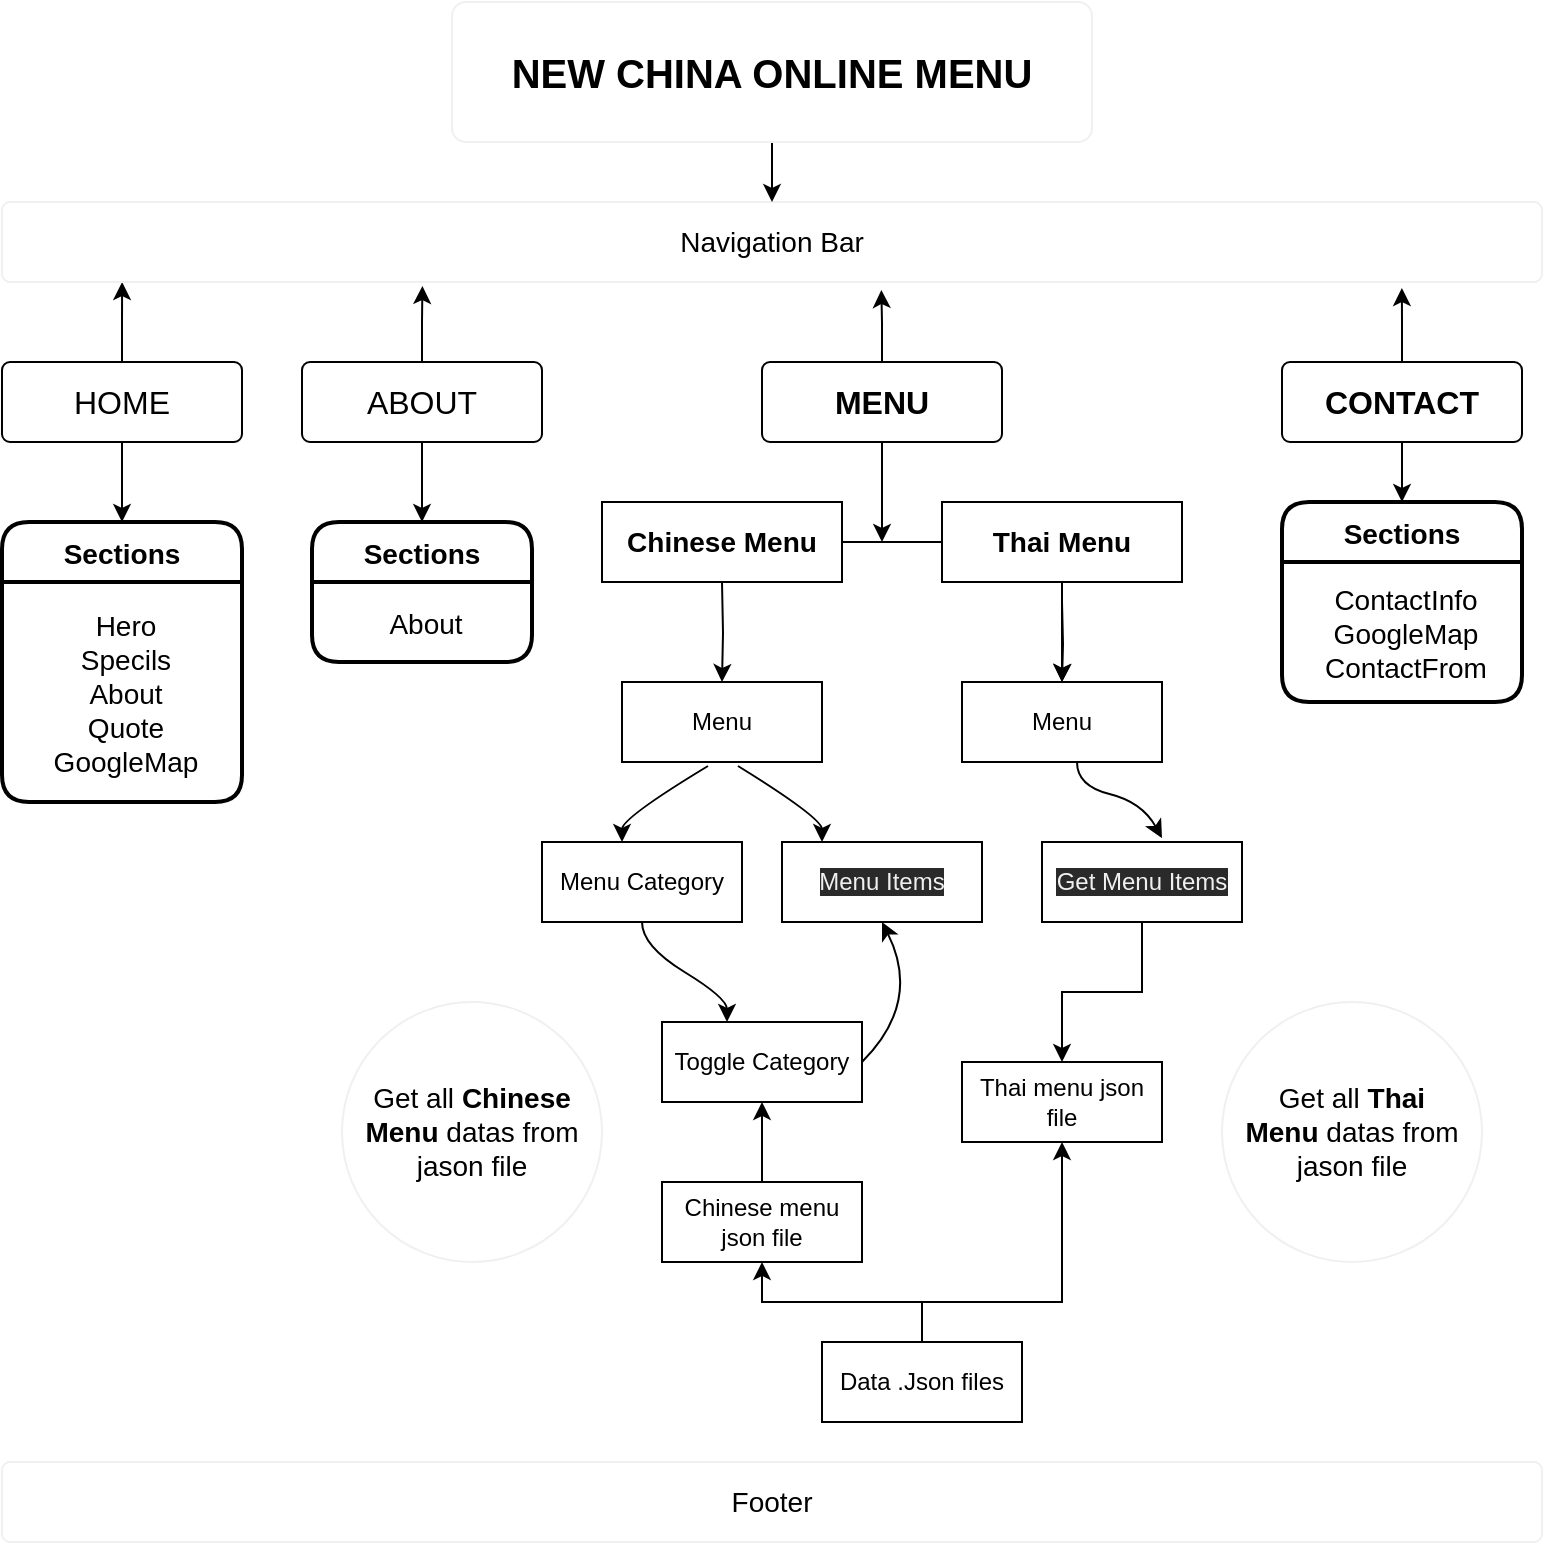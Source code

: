 <mxfile>
    <diagram id="spaKL6NTC4pt9zbaQ05e" name="Page-1">
        <mxGraphModel dx="773" dy="680" grid="1" gridSize="10" guides="1" tooltips="1" connect="1" arrows="1" fold="1" page="1" pageScale="1" pageWidth="850" pageHeight="1100" background="none" math="0" shadow="0">
            <root>
                <mxCell id="0"/>
                <mxCell id="1" parent="0"/>
                <mxCell id="23" style="edgeStyle=orthogonalEdgeStyle;rounded=0;orthogonalLoop=1;jettySize=auto;html=1;entryX=0.5;entryY=0;entryDx=0;entryDy=0;fontSize=16;" parent="1" source="2" target="12" edge="1">
                    <mxGeometry relative="1" as="geometry"/>
                </mxCell>
                <mxCell id="132" style="edgeStyle=orthogonalEdgeStyle;rounded=0;orthogonalLoop=1;jettySize=auto;html=1;entryX=0.078;entryY=1;entryDx=0;entryDy=0;entryPerimeter=0;fontSize=14;" parent="1" source="2" target="131" edge="1">
                    <mxGeometry relative="1" as="geometry"/>
                </mxCell>
                <mxCell id="2" value="&lt;font style=&quot;font-size: 16px&quot;&gt;HOME&lt;/font&gt;" style="rounded=1;arcSize=10;whiteSpace=wrap;html=1;align=center;" parent="1" vertex="1">
                    <mxGeometry x="30" y="200" width="120" height="40" as="geometry"/>
                </mxCell>
                <mxCell id="8" value="Sections" style="swimlane;childLayout=stackLayout;horizontal=1;startSize=30;horizontalStack=0;rounded=1;fontSize=14;fontStyle=1;strokeWidth=2;resizeParent=0;resizeLast=1;shadow=0;dashed=0;align=center;" parent="1" vertex="1">
                    <mxGeometry x="185" y="280" width="110" height="70" as="geometry"/>
                </mxCell>
                <mxCell id="9" value="About" style="align=center;strokeColor=none;fillColor=none;spacingLeft=4;fontSize=14;verticalAlign=middle;resizable=0;rotatable=0;part=1;" parent="8" vertex="1">
                    <mxGeometry y="30" width="110" height="40" as="geometry"/>
                </mxCell>
                <mxCell id="29" style="edgeStyle=orthogonalEdgeStyle;rounded=0;orthogonalLoop=1;jettySize=auto;html=1;exitX=0.5;exitY=1;exitDx=0;exitDy=0;fontSize=14;" parent="8" source="9" target="9" edge="1">
                    <mxGeometry relative="1" as="geometry"/>
                </mxCell>
                <mxCell id="12" value="Sections" style="swimlane;childLayout=stackLayout;horizontal=1;startSize=30;horizontalStack=0;rounded=1;fontSize=14;fontStyle=1;strokeWidth=2;resizeParent=0;resizeLast=1;shadow=0;dashed=0;align=center;" parent="1" vertex="1">
                    <mxGeometry x="30" y="280" width="120" height="140" as="geometry"/>
                </mxCell>
                <mxCell id="13" value="Hero&#10;Specils&#10;About&#10;Quote&#10;GoogleMap" style="align=center;fillColor=none;spacingLeft=4;fontSize=14;verticalAlign=middle;resizable=0;rotatable=0;part=1;spacingTop=0;spacing=4;strokeColor=none;rounded=0;" parent="12" vertex="1">
                    <mxGeometry y="30" width="120" height="110" as="geometry"/>
                </mxCell>
                <mxCell id="33" style="edgeStyle=orthogonalEdgeStyle;rounded=0;orthogonalLoop=1;jettySize=auto;html=1;exitX=0.5;exitY=1;exitDx=0;exitDy=0;entryX=0.5;entryY=0;entryDx=0;entryDy=0;fontSize=14;" parent="1" source="17" target="8" edge="1">
                    <mxGeometry relative="1" as="geometry"/>
                </mxCell>
                <mxCell id="134" style="edgeStyle=orthogonalEdgeStyle;rounded=0;orthogonalLoop=1;jettySize=auto;html=1;entryX=0.273;entryY=1.05;entryDx=0;entryDy=0;entryPerimeter=0;fontSize=14;" parent="1" source="17" target="131" edge="1">
                    <mxGeometry relative="1" as="geometry"/>
                </mxCell>
                <mxCell id="17" value="&lt;font style=&quot;font-size: 16px&quot;&gt;ABOUT&lt;/font&gt;" style="rounded=1;arcSize=10;whiteSpace=wrap;html=1;align=center;" parent="1" vertex="1">
                    <mxGeometry x="180" y="200" width="120" height="40" as="geometry"/>
                </mxCell>
                <mxCell id="92" style="edgeStyle=orthogonalEdgeStyle;rounded=0;orthogonalLoop=1;jettySize=auto;html=1;exitX=0.5;exitY=0;exitDx=0;exitDy=0;fontSize=14;" parent="1" source="19" edge="1">
                    <mxGeometry relative="1" as="geometry">
                        <mxPoint x="460" y="210" as="targetPoint"/>
                    </mxGeometry>
                </mxCell>
                <mxCell id="102" style="edgeStyle=orthogonalEdgeStyle;rounded=0;orthogonalLoop=1;jettySize=auto;html=1;fontSize=14;" parent="1" source="19" edge="1">
                    <mxGeometry relative="1" as="geometry">
                        <mxPoint x="470" y="290" as="targetPoint"/>
                    </mxGeometry>
                </mxCell>
                <mxCell id="135" style="edgeStyle=orthogonalEdgeStyle;rounded=0;orthogonalLoop=1;jettySize=auto;html=1;entryX=0.571;entryY=1.1;entryDx=0;entryDy=0;entryPerimeter=0;fontSize=14;" parent="1" source="19" target="131" edge="1">
                    <mxGeometry relative="1" as="geometry"/>
                </mxCell>
                <mxCell id="19" value="&lt;font style=&quot;font-size: 16px&quot;&gt;&lt;b&gt;MENU&lt;/b&gt;&lt;/font&gt;" style="rounded=1;arcSize=10;whiteSpace=wrap;html=1;align=center;" parent="1" vertex="1">
                    <mxGeometry x="410" y="200" width="120" height="40" as="geometry"/>
                </mxCell>
                <mxCell id="101" style="edgeStyle=orthogonalEdgeStyle;rounded=0;orthogonalLoop=1;jettySize=auto;html=1;fontSize=14;" parent="1" source="20" target="99" edge="1">
                    <mxGeometry relative="1" as="geometry"/>
                </mxCell>
                <mxCell id="136" style="edgeStyle=orthogonalEdgeStyle;rounded=0;orthogonalLoop=1;jettySize=auto;html=1;entryX=0.909;entryY=1.075;entryDx=0;entryDy=0;entryPerimeter=0;fontSize=14;" parent="1" source="20" target="131" edge="1">
                    <mxGeometry relative="1" as="geometry"/>
                </mxCell>
                <mxCell id="20" value="&lt;font style=&quot;font-size: 16px&quot;&gt;&lt;b&gt;CONTACT&lt;/b&gt;&lt;/font&gt;" style="rounded=1;arcSize=10;whiteSpace=wrap;html=1;align=center;" parent="1" vertex="1">
                    <mxGeometry x="670" y="200" width="120" height="40" as="geometry"/>
                </mxCell>
                <mxCell id="48" value="" style="edgeStyle=orthogonalEdgeStyle;startArrow=none;endArrow=none;rounded=0;targetPortConstraint=eastwest;sourcePortConstraint=northsouth;fontSize=14;exitX=0;exitY=0.5;exitDx=0;exitDy=0;" parent="1" source="140" target="139" edge="1">
                    <mxGeometry relative="1" as="geometry">
                        <mxPoint x="495" y="300" as="sourcePoint"/>
                        <Array as="points">
                            <mxPoint x="530" y="290"/>
                            <mxPoint x="495" y="290"/>
                            <mxPoint x="495" y="260"/>
                        </Array>
                        <mxPoint x="450" y="290" as="targetPoint"/>
                    </mxGeometry>
                </mxCell>
                <mxCell id="89" style="edgeStyle=orthogonalEdgeStyle;rounded=0;orthogonalLoop=1;jettySize=auto;html=1;entryX=0.5;entryY=0;entryDx=0;entryDy=0;fontSize=14;" parent="1" target="77" edge="1">
                    <mxGeometry relative="1" as="geometry">
                        <mxPoint x="390" y="310" as="sourcePoint"/>
                    </mxGeometry>
                </mxCell>
                <mxCell id="90" style="edgeStyle=orthogonalEdgeStyle;rounded=0;orthogonalLoop=1;jettySize=auto;html=1;entryX=0.5;entryY=0;entryDx=0;entryDy=0;fontSize=14;" parent="1" target="79" edge="1">
                    <mxGeometry relative="1" as="geometry">
                        <mxPoint x="560" y="320" as="sourcePoint"/>
                    </mxGeometry>
                </mxCell>
                <mxCell id="53" style="edgeStyle=orthogonalEdgeStyle;rounded=0;orthogonalLoop=1;jettySize=auto;html=1;exitX=0.5;exitY=1;exitDx=0;exitDy=0;fontSize=14;" parent="1" edge="1">
                    <mxGeometry relative="1" as="geometry">
                        <mxPoint x="560" y="320" as="sourcePoint"/>
                        <mxPoint x="560" y="320" as="targetPoint"/>
                    </mxGeometry>
                </mxCell>
                <mxCell id="77" value="Menu" style="whiteSpace=wrap;html=1;" parent="1" vertex="1">
                    <mxGeometry x="340" y="360" width="100" height="40" as="geometry"/>
                </mxCell>
                <mxCell id="79" value="Menu" style="whiteSpace=wrap;html=1;" parent="1" vertex="1">
                    <mxGeometry x="510" y="360" width="100" height="40" as="geometry"/>
                </mxCell>
                <mxCell id="80" value="" style="html=1;curved=1;noEdgeStyle=1;orthogonal=1;" parent="1" edge="1">
                    <mxGeometry relative="1" as="geometry">
                        <mxPoint x="398" y="402" as="sourcePoint"/>
                        <mxPoint x="440" y="440" as="targetPoint"/>
                        <Array as="points">
                            <mxPoint x="397.5" y="402"/>
                            <mxPoint x="440" y="428"/>
                        </Array>
                    </mxGeometry>
                </mxCell>
                <mxCell id="81" value="" style="html=1;curved=1;noEdgeStyle=1;orthogonal=1;" parent="1" edge="1">
                    <mxGeometry relative="1" as="geometry">
                        <mxPoint x="383" y="402" as="sourcePoint"/>
                        <mxPoint x="340" y="440" as="targetPoint"/>
                        <Array as="points">
                            <mxPoint x="382.5" y="402"/>
                            <mxPoint x="340" y="428"/>
                        </Array>
                    </mxGeometry>
                </mxCell>
                <mxCell id="82" value="Menu Category" style="whiteSpace=wrap;html=1;" parent="1" vertex="1">
                    <mxGeometry x="300" y="440" width="100" height="40" as="geometry"/>
                </mxCell>
                <mxCell id="83" value="&lt;span style=&quot;color: rgb(240 , 240 , 240) ; font-family: &amp;#34;helvetica&amp;#34; ; font-size: 12px ; font-style: normal ; font-weight: 400 ; letter-spacing: normal ; text-align: center ; text-indent: 0px ; text-transform: none ; word-spacing: 0px ; background-color: rgb(42 , 42 , 42) ; display: inline ; float: none&quot;&gt;Menu Items&lt;/span&gt;" style="whiteSpace=wrap;html=1;" parent="1" vertex="1">
                    <mxGeometry x="420" y="440" width="100" height="40" as="geometry"/>
                </mxCell>
                <mxCell id="84" value="Toggle Category" style="whiteSpace=wrap;html=1;" parent="1" vertex="1">
                    <mxGeometry x="360" y="530" width="100" height="40" as="geometry"/>
                </mxCell>
                <mxCell id="87" value="" style="html=1;curved=1;noEdgeStyle=1;orthogonal=1;" parent="1" edge="1">
                    <mxGeometry relative="1" as="geometry">
                        <mxPoint x="350" y="480" as="sourcePoint"/>
                        <mxPoint x="392.5" y="530" as="targetPoint"/>
                        <Array as="points">
                            <mxPoint x="350" y="492"/>
                            <mxPoint x="392.5" y="518"/>
                        </Array>
                    </mxGeometry>
                </mxCell>
                <mxCell id="88" value="" style="html=1;curved=1;noEdgeStyle=1;orthogonal=1;entryX=0.5;entryY=1;entryDx=0;entryDy=0;exitX=1;exitY=0.5;exitDx=0;exitDy=0;" parent="1" source="84" target="83" edge="1">
                    <mxGeometry relative="1" as="geometry">
                        <mxPoint x="460" y="590" as="sourcePoint"/>
                        <mxPoint x="502.5" y="640" as="targetPoint"/>
                        <Array as="points">
                            <mxPoint x="490" y="520"/>
                        </Array>
                    </mxGeometry>
                </mxCell>
                <mxCell id="99" value="Sections" style="swimlane;childLayout=stackLayout;horizontal=1;startSize=30;horizontalStack=0;rounded=1;fontSize=14;fontStyle=1;strokeWidth=2;resizeParent=0;resizeLast=1;shadow=0;dashed=0;align=center;" parent="1" vertex="1">
                    <mxGeometry x="670" y="270" width="120" height="100" as="geometry"/>
                </mxCell>
                <mxCell id="100" value="ContactInfo&#10;GoogleMap&#10;ContactFrom" style="align=center;fillColor=none;spacingLeft=4;fontSize=14;verticalAlign=middle;resizable=0;rotatable=0;part=1;spacingTop=0;spacing=4;strokeColor=none;rounded=0;" parent="99" vertex="1">
                    <mxGeometry y="30" width="120" height="70" as="geometry"/>
                </mxCell>
                <mxCell id="112" style="edgeStyle=orthogonalEdgeStyle;rounded=0;orthogonalLoop=1;jettySize=auto;html=1;entryX=0.5;entryY=1;entryDx=0;entryDy=0;fontSize=14;" parent="1" source="107" target="84" edge="1">
                    <mxGeometry relative="1" as="geometry"/>
                </mxCell>
                <mxCell id="107" value="Chinese menu json file" style="whiteSpace=wrap;html=1;" parent="1" vertex="1">
                    <mxGeometry x="360" y="610" width="100" height="40" as="geometry"/>
                </mxCell>
                <mxCell id="108" value="" style="edgeStyle=elbowEdgeStyle;elbow=vertical;html=1;rounded=0;" parent="1" source="104" target="107" edge="1">
                    <mxGeometry relative="1" as="geometry"/>
                </mxCell>
                <mxCell id="105" value="Thai menu json file" style="whiteSpace=wrap;html=1;" parent="1" vertex="1">
                    <mxGeometry x="510" y="550" width="100" height="40" as="geometry"/>
                </mxCell>
                <mxCell id="106" value="" style="edgeStyle=elbowEdgeStyle;elbow=vertical;html=1;rounded=0;" parent="1" source="104" target="105" edge="1">
                    <mxGeometry relative="1" as="geometry">
                        <Array as="points">
                            <mxPoint x="490" y="670"/>
                        </Array>
                    </mxGeometry>
                </mxCell>
                <mxCell id="104" value="Data .Json files" style="whiteSpace=wrap;html=1;" parent="1" vertex="1">
                    <mxGeometry x="440" y="690" width="100" height="40" as="geometry"/>
                </mxCell>
                <mxCell id="116" style="edgeStyle=orthogonalEdgeStyle;rounded=0;orthogonalLoop=1;jettySize=auto;html=1;entryX=0.5;entryY=0;entryDx=0;entryDy=0;fontSize=14;" parent="1" source="114" target="105" edge="1">
                    <mxGeometry relative="1" as="geometry"/>
                </mxCell>
                <mxCell id="114" value="&lt;span style=&quot;color: rgb(240 , 240 , 240) ; font-family: &amp;#34;helvetica&amp;#34; ; font-size: 12px ; font-style: normal ; font-weight: 400 ; letter-spacing: normal ; text-align: center ; text-indent: 0px ; text-transform: none ; word-spacing: 0px ; background-color: rgb(42 , 42 , 42) ; display: inline ; float: none&quot;&gt;Get Menu Items&lt;/span&gt;" style="whiteSpace=wrap;html=1;" parent="1" vertex="1">
                    <mxGeometry x="550" y="440" width="100" height="40" as="geometry"/>
                </mxCell>
                <mxCell id="115" value="" style="html=1;curved=1;noEdgeStyle=1;orthogonal=1;" parent="1" edge="1">
                    <mxGeometry relative="1" as="geometry">
                        <mxPoint x="567.5" y="400" as="sourcePoint"/>
                        <mxPoint x="610" y="438" as="targetPoint"/>
                        <Array as="points">
                            <mxPoint x="567.5" y="412"/>
                            <mxPoint x="600" y="420"/>
                            <mxPoint x="610" y="438"/>
                        </Array>
                    </mxGeometry>
                </mxCell>
                <mxCell id="118" value="Footer" style="rounded=1;arcSize=10;whiteSpace=wrap;html=1;align=center;strokeColor=#f0f0f0;fontSize=14;" parent="1" vertex="1">
                    <mxGeometry x="30" y="750" width="770" height="40" as="geometry"/>
                </mxCell>
                <mxCell id="126" value="Get all&amp;nbsp;&lt;b&gt;Chinese Menu &lt;/b&gt;datas&amp;nbsp;from jason file" style="ellipse;whiteSpace=wrap;html=1;align=center;rounded=0;strokeColor=#f0f0f0;fontSize=14;" parent="1" vertex="1">
                    <mxGeometry x="200" y="520" width="130" height="130" as="geometry"/>
                </mxCell>
                <mxCell id="127" value="Get all&amp;nbsp;&lt;b&gt;Thai Menu&lt;/b&gt;&amp;nbsp;datas from jason file" style="ellipse;whiteSpace=wrap;html=1;align=center;rounded=0;strokeColor=#f0f0f0;fontSize=14;" parent="1" vertex="1">
                    <mxGeometry x="640" y="520" width="130" height="130" as="geometry"/>
                </mxCell>
                <mxCell id="131" value="Navigation Bar" style="rounded=1;arcSize=10;whiteSpace=wrap;html=1;align=center;strokeColor=#f0f0f0;fontSize=14;" parent="1" vertex="1">
                    <mxGeometry x="30" y="120" width="770" height="40" as="geometry"/>
                </mxCell>
                <mxCell id="138" style="edgeStyle=orthogonalEdgeStyle;rounded=0;orthogonalLoop=1;jettySize=auto;html=1;entryX=0.5;entryY=0;entryDx=0;entryDy=0;fontSize=14;" parent="1" source="137" target="131" edge="1">
                    <mxGeometry relative="1" as="geometry"/>
                </mxCell>
                <mxCell id="137" value="&lt;b&gt;&lt;font style=&quot;font-size: 20px&quot;&gt;NEW CHINA ONLINE MENU&lt;/font&gt;&lt;/b&gt;" style="rounded=1;arcSize=10;whiteSpace=wrap;html=1;align=center;strokeColor=#f0f0f0;fontSize=14;" parent="1" vertex="1">
                    <mxGeometry x="255" y="20" width="320" height="70" as="geometry"/>
                </mxCell>
                <mxCell id="139" value="&lt;b style=&quot;font-size: 14px&quot;&gt;Chinese Menu&lt;/b&gt;" style="whiteSpace=wrap;html=1;" vertex="1" parent="1">
                    <mxGeometry x="330" y="270" width="120" height="40" as="geometry"/>
                </mxCell>
                <mxCell id="146" value="" style="edgeStyle=orthogonalEdgeStyle;rounded=0;orthogonalLoop=1;jettySize=auto;html=1;" edge="1" parent="1" source="140" target="79">
                    <mxGeometry relative="1" as="geometry"/>
                </mxCell>
                <mxCell id="140" value="&lt;b style=&quot;font-size: 14px&quot;&gt;Thai Menu&lt;/b&gt;" style="whiteSpace=wrap;html=1;" vertex="1" parent="1">
                    <mxGeometry x="500" y="270" width="120" height="40" as="geometry"/>
                </mxCell>
            </root>
        </mxGraphModel>
    </diagram>
</mxfile>